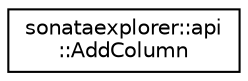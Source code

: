 digraph "Graphical Class Hierarchy"
{
 // LATEX_PDF_SIZE
  edge [fontname="Helvetica",fontsize="10",labelfontname="Helvetica",labelfontsize="10"];
  node [fontname="Helvetica",fontsize="10",shape=record];
  rankdir="LR";
  Node0 [label="sonataexplorer::api\l::AddColumn",height=0.2,width=0.4,color="black", fillcolor="white", style="filled",URL="$d5/dca/structsonataexplorer_1_1api_1_1AddColumn.html",tooltip=" "];
}

